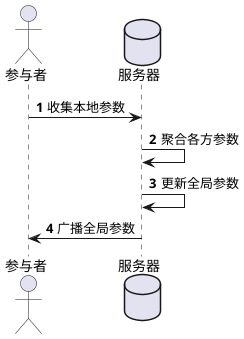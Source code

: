 @startuml sc-sequence
' skinparam handwritten true
' actor Participant
' database "Central aggregator"
' autonumber
' Participant -> "Central aggregator": Upload local parameters
' "Central aggregator" -> "Central aggregator": Accumulate local parameters
' "Central aggregator" -> "Central aggregator": Update global parameters
' "Central aggregator" -> Participant: Assign global parameters
actor 参与者
database 服务器
autonumber
参与者 -> 服务器:收集本地参数
服务器 -> 服务器:聚合各方参数
服务器 -> 服务器:更新全局参数
服务器 -> 参与者:广播全局参数
@enduml